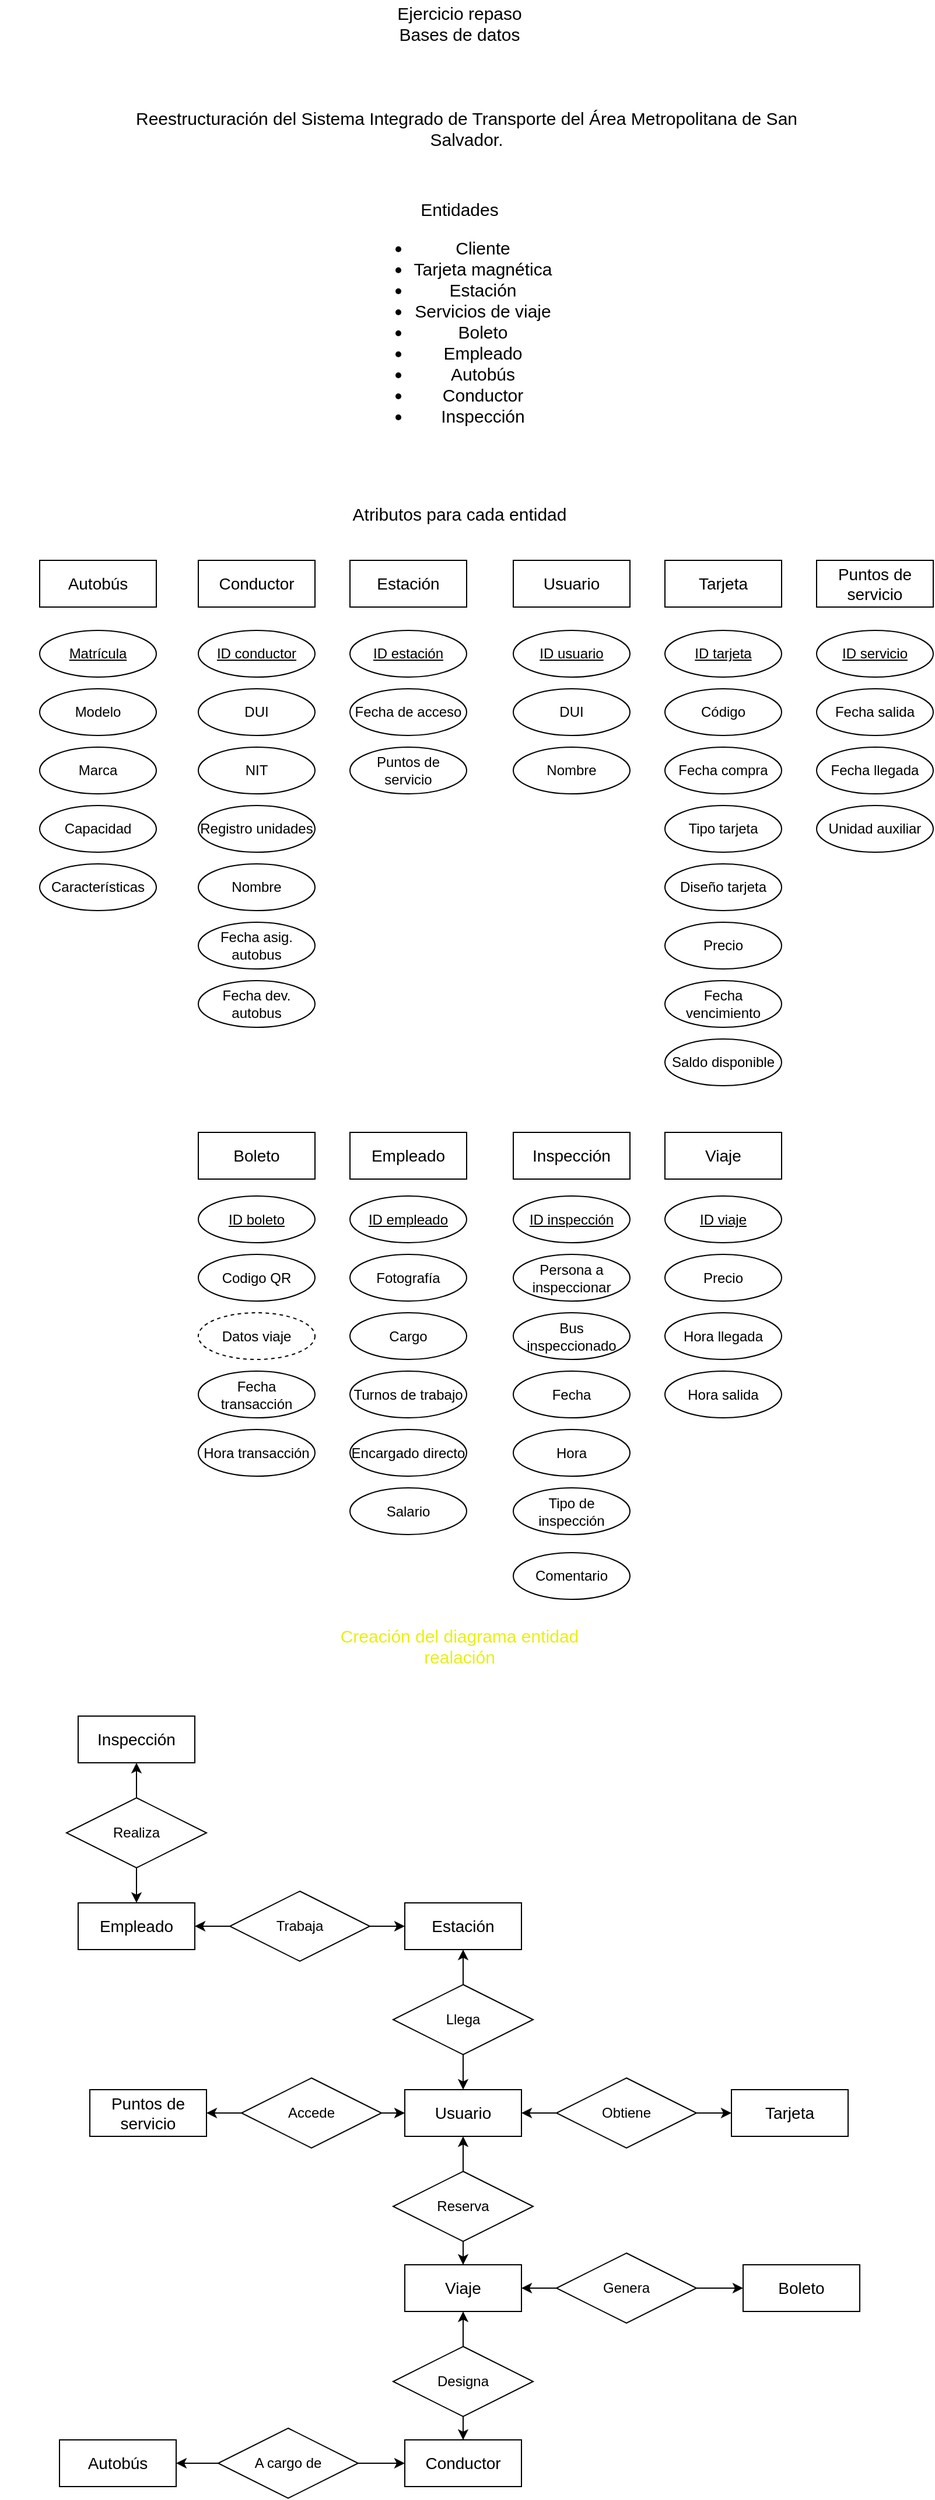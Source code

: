<mxfile version="24.7.5">
  <diagram name="Página-1" id="qU-hCZ0HJ-DXJcRZ-kOs">
    <mxGraphModel dx="794" dy="511" grid="1" gridSize="10" guides="1" tooltips="1" connect="1" arrows="1" fold="1" page="1" pageScale="1" pageWidth="827" pageHeight="1169" math="0" shadow="0">
      <root>
        <mxCell id="0" />
        <mxCell id="1" parent="0" />
        <mxCell id="3L2030iA5ZYf0TAt4aYY-1" value="Ejercicio repaso&lt;div style=&quot;font-size: 15px;&quot;&gt;Bases de datos&lt;/div&gt;" style="text;html=1;align=center;verticalAlign=middle;whiteSpace=wrap;rounded=0;fontSize=15;" parent="1" vertex="1">
          <mxGeometry x="304" y="30" width="220" height="40" as="geometry" />
        </mxCell>
        <mxCell id="3L2030iA5ZYf0TAt4aYY-2" value="&lt;div&gt;Reestructuración del Sistema Integrado de Transporte del Área Metropolitana de San&lt;br/&gt;Salvador.&lt;br&gt;&lt;/div&gt;" style="text;html=1;align=center;verticalAlign=middle;whiteSpace=wrap;rounded=0;fontSize=15;" parent="1" vertex="1">
          <mxGeometry x="20" y="120" width="800" height="40" as="geometry" />
        </mxCell>
        <mxCell id="3L2030iA5ZYf0TAt4aYY-3" value="Entidades&lt;div&gt;&lt;ul&gt;&lt;li&gt;Cliente&lt;/li&gt;&lt;li&gt;Tarjeta magnética&lt;/li&gt;&lt;li&gt;Estación&lt;/li&gt;&lt;li&gt;Servicios de viaje&lt;/li&gt;&lt;li&gt;Boleto&lt;/li&gt;&lt;li&gt;Empleado&lt;/li&gt;&lt;li&gt;Autobús&lt;/li&gt;&lt;li&gt;Conductor&lt;/li&gt;&lt;li&gt;Inspección&lt;/li&gt;&lt;/ul&gt;&lt;/div&gt;" style="text;html=1;align=center;verticalAlign=middle;whiteSpace=wrap;rounded=0;fontSize=15;" parent="1" vertex="1">
          <mxGeometry x="304" y="200" width="220" height="210" as="geometry" />
        </mxCell>
        <mxCell id="3L2030iA5ZYf0TAt4aYY-6" value="Usuario" style="whiteSpace=wrap;html=1;align=center;fontSize=14;" parent="1" vertex="1">
          <mxGeometry x="460" y="510" width="100" height="40" as="geometry" />
        </mxCell>
        <mxCell id="3L2030iA5ZYf0TAt4aYY-8" value="Tarjeta" style="whiteSpace=wrap;html=1;align=center;fontSize=14;" parent="1" vertex="1">
          <mxGeometry x="590" y="510" width="100" height="40" as="geometry" />
        </mxCell>
        <mxCell id="3L2030iA5ZYf0TAt4aYY-9" value="Estación" style="whiteSpace=wrap;html=1;align=center;fontSize=14;" parent="1" vertex="1">
          <mxGeometry x="320" y="510" width="100" height="40" as="geometry" />
        </mxCell>
        <mxCell id="3L2030iA5ZYf0TAt4aYY-10" value="Puntos de servicio" style="whiteSpace=wrap;html=1;align=center;fontSize=14;" parent="1" vertex="1">
          <mxGeometry x="720" y="510" width="100" height="40" as="geometry" />
        </mxCell>
        <mxCell id="3L2030iA5ZYf0TAt4aYY-11" value="Boleto" style="whiteSpace=wrap;html=1;align=center;fontSize=14;" parent="1" vertex="1">
          <mxGeometry x="190" y="1000" width="100" height="40" as="geometry" />
        </mxCell>
        <mxCell id="3L2030iA5ZYf0TAt4aYY-12" value="Empleado" style="whiteSpace=wrap;html=1;align=center;fontSize=14;" parent="1" vertex="1">
          <mxGeometry x="320" y="1000" width="100" height="40" as="geometry" />
        </mxCell>
        <mxCell id="3L2030iA5ZYf0TAt4aYY-13" value="Autobús" style="whiteSpace=wrap;html=1;align=center;fontSize=14;" parent="1" vertex="1">
          <mxGeometry x="54" y="510" width="100" height="40" as="geometry" />
        </mxCell>
        <mxCell id="3L2030iA5ZYf0TAt4aYY-14" value="Conductor" style="whiteSpace=wrap;html=1;align=center;fontSize=14;" parent="1" vertex="1">
          <mxGeometry x="190" y="510" width="100" height="40" as="geometry" />
        </mxCell>
        <mxCell id="3L2030iA5ZYf0TAt4aYY-15" value="Inspección" style="whiteSpace=wrap;html=1;align=center;fontSize=14;" parent="1" vertex="1">
          <mxGeometry x="460" y="1000" width="100" height="40" as="geometry" />
        </mxCell>
        <mxCell id="3L2030iA5ZYf0TAt4aYY-16" value="Atributos para cada entidad" style="text;html=1;align=center;verticalAlign=middle;whiteSpace=wrap;rounded=0;fontSize=15;" parent="1" vertex="1">
          <mxGeometry x="304" y="450" width="220" height="40" as="geometry" />
        </mxCell>
        <mxCell id="3L2030iA5ZYf0TAt4aYY-17" value="Matrícula" style="ellipse;whiteSpace=wrap;html=1;align=center;fontStyle=4;" parent="1" vertex="1">
          <mxGeometry x="54" y="570" width="100" height="40" as="geometry" />
        </mxCell>
        <mxCell id="3L2030iA5ZYf0TAt4aYY-18" value="ID conductor" style="ellipse;whiteSpace=wrap;html=1;align=center;fontStyle=4;" parent="1" vertex="1">
          <mxGeometry x="190" y="570" width="100" height="40" as="geometry" />
        </mxCell>
        <mxCell id="3L2030iA5ZYf0TAt4aYY-19" value="ID estación" style="ellipse;whiteSpace=wrap;html=1;align=center;fontStyle=4;" parent="1" vertex="1">
          <mxGeometry x="320" y="570" width="100" height="40" as="geometry" />
        </mxCell>
        <mxCell id="3L2030iA5ZYf0TAt4aYY-20" value="ID usuario" style="ellipse;whiteSpace=wrap;html=1;align=center;fontStyle=4;" parent="1" vertex="1">
          <mxGeometry x="460" y="570" width="100" height="40" as="geometry" />
        </mxCell>
        <mxCell id="3L2030iA5ZYf0TAt4aYY-21" value="ID tarjeta" style="ellipse;whiteSpace=wrap;html=1;align=center;fontStyle=4;" parent="1" vertex="1">
          <mxGeometry x="590" y="570" width="100" height="40" as="geometry" />
        </mxCell>
        <mxCell id="3L2030iA5ZYf0TAt4aYY-22" value="ID servicio" style="ellipse;whiteSpace=wrap;html=1;align=center;fontStyle=4;" parent="1" vertex="1">
          <mxGeometry x="720" y="570" width="100" height="40" as="geometry" />
        </mxCell>
        <mxCell id="3L2030iA5ZYf0TAt4aYY-23" value="Modelo" style="ellipse;whiteSpace=wrap;html=1;align=center;" parent="1" vertex="1">
          <mxGeometry x="54" y="620" width="100" height="40" as="geometry" />
        </mxCell>
        <mxCell id="3L2030iA5ZYf0TAt4aYY-24" value="Marca" style="ellipse;whiteSpace=wrap;html=1;align=center;" parent="1" vertex="1">
          <mxGeometry x="54" y="670" width="100" height="40" as="geometry" />
        </mxCell>
        <mxCell id="3L2030iA5ZYf0TAt4aYY-25" value="Capacidad" style="ellipse;whiteSpace=wrap;html=1;align=center;" parent="1" vertex="1">
          <mxGeometry x="54" y="720" width="100" height="40" as="geometry" />
        </mxCell>
        <mxCell id="3L2030iA5ZYf0TAt4aYY-26" value="Características" style="ellipse;whiteSpace=wrap;html=1;align=center;" parent="1" vertex="1">
          <mxGeometry x="54" y="770" width="100" height="40" as="geometry" />
        </mxCell>
        <mxCell id="3L2030iA5ZYf0TAt4aYY-29" value="DUI" style="ellipse;whiteSpace=wrap;html=1;align=center;" parent="1" vertex="1">
          <mxGeometry x="190" y="620" width="100" height="40" as="geometry" />
        </mxCell>
        <mxCell id="3L2030iA5ZYf0TAt4aYY-30" value="NIT" style="ellipse;whiteSpace=wrap;html=1;align=center;" parent="1" vertex="1">
          <mxGeometry x="190" y="670" width="100" height="40" as="geometry" />
        </mxCell>
        <mxCell id="3L2030iA5ZYf0TAt4aYY-31" value="Registro unidades" style="ellipse;whiteSpace=wrap;html=1;align=center;" parent="1" vertex="1">
          <mxGeometry x="190" y="720" width="100" height="40" as="geometry" />
        </mxCell>
        <mxCell id="3L2030iA5ZYf0TAt4aYY-32" value="Nombre" style="ellipse;whiteSpace=wrap;html=1;align=center;" parent="1" vertex="1">
          <mxGeometry x="190" y="770" width="100" height="40" as="geometry" />
        </mxCell>
        <mxCell id="3L2030iA5ZYf0TAt4aYY-33" value="Fecha asig. autobus" style="ellipse;whiteSpace=wrap;html=1;align=center;" parent="1" vertex="1">
          <mxGeometry x="190" y="820" width="100" height="40" as="geometry" />
        </mxCell>
        <mxCell id="3L2030iA5ZYf0TAt4aYY-34" value="Fecha dev. autobus" style="ellipse;whiteSpace=wrap;html=1;align=center;" parent="1" vertex="1">
          <mxGeometry x="190" y="870" width="100" height="40" as="geometry" />
        </mxCell>
        <mxCell id="3L2030iA5ZYf0TAt4aYY-35" value="Fecha de acceso" style="ellipse;whiteSpace=wrap;html=1;align=center;" parent="1" vertex="1">
          <mxGeometry x="320" y="620" width="100" height="40" as="geometry" />
        </mxCell>
        <mxCell id="3L2030iA5ZYf0TAt4aYY-36" value="Puntos de servicio" style="ellipse;whiteSpace=wrap;html=1;align=center;" parent="1" vertex="1">
          <mxGeometry x="320" y="670" width="100" height="40" as="geometry" />
        </mxCell>
        <mxCell id="3L2030iA5ZYf0TAt4aYY-37" value="Precio" style="ellipse;whiteSpace=wrap;html=1;align=center;" parent="1" vertex="1">
          <mxGeometry x="590" y="1104.5" width="100" height="40" as="geometry" />
        </mxCell>
        <mxCell id="3L2030iA5ZYf0TAt4aYY-38" value="Hora llegada" style="ellipse;whiteSpace=wrap;html=1;align=center;" parent="1" vertex="1">
          <mxGeometry x="590" y="1154.5" width="100" height="40" as="geometry" />
        </mxCell>
        <mxCell id="3L2030iA5ZYf0TAt4aYY-39" value="Hora salida" style="ellipse;whiteSpace=wrap;html=1;align=center;" parent="1" vertex="1">
          <mxGeometry x="590" y="1204.5" width="100" height="40" as="geometry" />
        </mxCell>
        <mxCell id="3L2030iA5ZYf0TAt4aYY-40" value="ID boleto" style="ellipse;whiteSpace=wrap;html=1;align=center;fontStyle=4;" parent="1" vertex="1">
          <mxGeometry x="190" y="1054.5" width="100" height="40" as="geometry" />
        </mxCell>
        <mxCell id="3L2030iA5ZYf0TAt4aYY-41" value="Codigo QR" style="ellipse;whiteSpace=wrap;html=1;align=center;" parent="1" vertex="1">
          <mxGeometry x="190" y="1104.5" width="100" height="40" as="geometry" />
        </mxCell>
        <mxCell id="3L2030iA5ZYf0TAt4aYY-42" value="Datos viaje" style="ellipse;whiteSpace=wrap;html=1;align=center;dashed=1;" parent="1" vertex="1">
          <mxGeometry x="190" y="1154.5" width="100" height="40" as="geometry" />
        </mxCell>
        <mxCell id="3L2030iA5ZYf0TAt4aYY-43" value="Fecha transacción" style="ellipse;whiteSpace=wrap;html=1;align=center;" parent="1" vertex="1">
          <mxGeometry x="190" y="1204.5" width="100" height="40" as="geometry" />
        </mxCell>
        <mxCell id="3L2030iA5ZYf0TAt4aYY-44" value="Hora transacción" style="ellipse;whiteSpace=wrap;html=1;align=center;" parent="1" vertex="1">
          <mxGeometry x="190" y="1254.5" width="100" height="40" as="geometry" />
        </mxCell>
        <mxCell id="3L2030iA5ZYf0TAt4aYY-45" value="ID empleado" style="ellipse;whiteSpace=wrap;html=1;align=center;fontStyle=4;" parent="1" vertex="1">
          <mxGeometry x="320" y="1054.5" width="100" height="40" as="geometry" />
        </mxCell>
        <mxCell id="3L2030iA5ZYf0TAt4aYY-46" value="Fotografía" style="ellipse;whiteSpace=wrap;html=1;align=center;" parent="1" vertex="1">
          <mxGeometry x="320" y="1104.5" width="100" height="40" as="geometry" />
        </mxCell>
        <mxCell id="3L2030iA5ZYf0TAt4aYY-47" value="Cargo" style="ellipse;whiteSpace=wrap;html=1;align=center;" parent="1" vertex="1">
          <mxGeometry x="320" y="1154.5" width="100" height="40" as="geometry" />
        </mxCell>
        <mxCell id="3L2030iA5ZYf0TAt4aYY-48" value="Turnos de trabajo" style="ellipse;whiteSpace=wrap;html=1;align=center;" parent="1" vertex="1">
          <mxGeometry x="320" y="1204.5" width="100" height="40" as="geometry" />
        </mxCell>
        <mxCell id="3L2030iA5ZYf0TAt4aYY-49" value="Encargado directo" style="ellipse;whiteSpace=wrap;html=1;align=center;" parent="1" vertex="1">
          <mxGeometry x="320" y="1254.5" width="100" height="40" as="geometry" />
        </mxCell>
        <mxCell id="3L2030iA5ZYf0TAt4aYY-50" value="Salario" style="ellipse;whiteSpace=wrap;html=1;align=center;" parent="1" vertex="1">
          <mxGeometry x="320" y="1304.5" width="100" height="40" as="geometry" />
        </mxCell>
        <mxCell id="3L2030iA5ZYf0TAt4aYY-51" value="DUI" style="ellipse;whiteSpace=wrap;html=1;align=center;" parent="1" vertex="1">
          <mxGeometry x="460" y="620" width="100" height="40" as="geometry" />
        </mxCell>
        <mxCell id="3L2030iA5ZYf0TAt4aYY-52" value="Código" style="ellipse;whiteSpace=wrap;html=1;align=center;" parent="1" vertex="1">
          <mxGeometry x="590" y="620" width="100" height="40" as="geometry" />
        </mxCell>
        <mxCell id="3L2030iA5ZYf0TAt4aYY-53" value="Nombre" style="ellipse;whiteSpace=wrap;html=1;align=center;" parent="1" vertex="1">
          <mxGeometry x="460" y="670" width="100" height="40" as="geometry" />
        </mxCell>
        <mxCell id="3L2030iA5ZYf0TAt4aYY-54" value="Fecha compra" style="ellipse;whiteSpace=wrap;html=1;align=center;" parent="1" vertex="1">
          <mxGeometry x="590" y="670" width="100" height="40" as="geometry" />
        </mxCell>
        <mxCell id="3L2030iA5ZYf0TAt4aYY-55" value="Tipo tarjeta" style="ellipse;whiteSpace=wrap;html=1;align=center;" parent="1" vertex="1">
          <mxGeometry x="590" y="720" width="100" height="40" as="geometry" />
        </mxCell>
        <mxCell id="3L2030iA5ZYf0TAt4aYY-56" value="Diseño tarjeta" style="ellipse;whiteSpace=wrap;html=1;align=center;" parent="1" vertex="1">
          <mxGeometry x="590" y="770" width="100" height="40" as="geometry" />
        </mxCell>
        <mxCell id="3L2030iA5ZYf0TAt4aYY-57" value="Precio" style="ellipse;whiteSpace=wrap;html=1;align=center;" parent="1" vertex="1">
          <mxGeometry x="590" y="820" width="100" height="40" as="geometry" />
        </mxCell>
        <mxCell id="3L2030iA5ZYf0TAt4aYY-58" value="Fecha vencimiento" style="ellipse;whiteSpace=wrap;html=1;align=center;" parent="1" vertex="1">
          <mxGeometry x="590" y="870" width="100" height="40" as="geometry" />
        </mxCell>
        <mxCell id="3L2030iA5ZYf0TAt4aYY-59" value="Saldo disponible" style="ellipse;whiteSpace=wrap;html=1;align=center;" parent="1" vertex="1">
          <mxGeometry x="590" y="920" width="100" height="40" as="geometry" />
        </mxCell>
        <mxCell id="3L2030iA5ZYf0TAt4aYY-60" value="ID inspección" style="ellipse;whiteSpace=wrap;html=1;align=center;fontStyle=4;" parent="1" vertex="1">
          <mxGeometry x="460" y="1054.5" width="100" height="40" as="geometry" />
        </mxCell>
        <mxCell id="3L2030iA5ZYf0TAt4aYY-64" value="Persona a inspeccionar" style="ellipse;whiteSpace=wrap;html=1;align=center;" parent="1" vertex="1">
          <mxGeometry x="460" y="1104.5" width="100" height="40" as="geometry" />
        </mxCell>
        <mxCell id="3L2030iA5ZYf0TAt4aYY-65" value="Bus inspeccionado" style="ellipse;whiteSpace=wrap;html=1;align=center;" parent="1" vertex="1">
          <mxGeometry x="460" y="1154.5" width="100" height="40" as="geometry" />
        </mxCell>
        <mxCell id="3L2030iA5ZYf0TAt4aYY-66" value="Fecha" style="ellipse;whiteSpace=wrap;html=1;align=center;" parent="1" vertex="1">
          <mxGeometry x="460" y="1204.5" width="100" height="40" as="geometry" />
        </mxCell>
        <mxCell id="3L2030iA5ZYf0TAt4aYY-67" value="Hora" style="ellipse;whiteSpace=wrap;html=1;align=center;" parent="1" vertex="1">
          <mxGeometry x="460" y="1254.5" width="100" height="40" as="geometry" />
        </mxCell>
        <mxCell id="3L2030iA5ZYf0TAt4aYY-68" value="Tipo de inspección" style="ellipse;whiteSpace=wrap;html=1;align=center;" parent="1" vertex="1">
          <mxGeometry x="460" y="1304.5" width="100" height="40" as="geometry" />
        </mxCell>
        <mxCell id="3L2030iA5ZYf0TAt4aYY-69" value="Comentario" style="ellipse;whiteSpace=wrap;html=1;align=center;" parent="1" vertex="1">
          <mxGeometry x="460" y="1360" width="100" height="40" as="geometry" />
        </mxCell>
        <mxCell id="3L2030iA5ZYf0TAt4aYY-72" value="Fecha salida" style="ellipse;whiteSpace=wrap;html=1;align=center;" parent="1" vertex="1">
          <mxGeometry x="720" y="620" width="100" height="40" as="geometry" />
        </mxCell>
        <mxCell id="3L2030iA5ZYf0TAt4aYY-73" value="Fecha llegada" style="ellipse;whiteSpace=wrap;html=1;align=center;" parent="1" vertex="1">
          <mxGeometry x="720" y="670" width="100" height="40" as="geometry" />
        </mxCell>
        <mxCell id="3L2030iA5ZYf0TAt4aYY-74" value="Unidad auxiliar" style="ellipse;whiteSpace=wrap;html=1;align=center;" parent="1" vertex="1">
          <mxGeometry x="720" y="720" width="100" height="40" as="geometry" />
        </mxCell>
        <mxCell id="iPVQYX2XYNa0H_I-jtwX-1" value="Viaje" style="whiteSpace=wrap;html=1;align=center;fontSize=14;" parent="1" vertex="1">
          <mxGeometry x="590" y="1000" width="100" height="40" as="geometry" />
        </mxCell>
        <mxCell id="iPVQYX2XYNa0H_I-jtwX-2" value="ID viaje" style="ellipse;whiteSpace=wrap;html=1;align=center;fontStyle=4;" parent="1" vertex="1">
          <mxGeometry x="590" y="1054.5" width="100" height="40" as="geometry" />
        </mxCell>
        <mxCell id="iPVQYX2XYNa0H_I-jtwX-3" value="Creación del diagrama entidad realación" style="text;html=1;align=center;verticalAlign=middle;whiteSpace=wrap;rounded=0;fontSize=15;fontColor=#E8F00E;" parent="1" vertex="1">
          <mxGeometry x="304" y="1420" width="220" height="40" as="geometry" />
        </mxCell>
        <mxCell id="iPVQYX2XYNa0H_I-jtwX-4" value="Usuario" style="whiteSpace=wrap;html=1;align=center;fontSize=14;" parent="1" vertex="1">
          <mxGeometry x="367" y="1820" width="100" height="40" as="geometry" />
        </mxCell>
        <mxCell id="iPVQYX2XYNa0H_I-jtwX-5" value="Tarjeta" style="whiteSpace=wrap;html=1;align=center;fontSize=14;" parent="1" vertex="1">
          <mxGeometry x="647" y="1820" width="100" height="40" as="geometry" />
        </mxCell>
        <mxCell id="iPVQYX2XYNa0H_I-jtwX-6" value="Estación" style="whiteSpace=wrap;html=1;align=center;fontSize=14;" parent="1" vertex="1">
          <mxGeometry x="367" y="1660" width="100" height="40" as="geometry" />
        </mxCell>
        <mxCell id="iPVQYX2XYNa0H_I-jtwX-7" value="Puntos de servicio" style="whiteSpace=wrap;html=1;align=center;fontSize=14;" parent="1" vertex="1">
          <mxGeometry x="97" y="1820" width="100" height="40" as="geometry" />
        </mxCell>
        <mxCell id="iPVQYX2XYNa0H_I-jtwX-8" value="Autobús" style="whiteSpace=wrap;html=1;align=center;fontSize=14;" parent="1" vertex="1">
          <mxGeometry x="71" y="2120" width="100" height="40" as="geometry" />
        </mxCell>
        <mxCell id="iPVQYX2XYNa0H_I-jtwX-9" value="Conductor" style="whiteSpace=wrap;html=1;align=center;fontSize=14;" parent="1" vertex="1">
          <mxGeometry x="367" y="2120" width="100" height="40" as="geometry" />
        </mxCell>
        <mxCell id="iPVQYX2XYNa0H_I-jtwX-10" value="Boleto" style="whiteSpace=wrap;html=1;align=center;fontSize=14;" parent="1" vertex="1">
          <mxGeometry x="657" y="1970" width="100" height="40" as="geometry" />
        </mxCell>
        <mxCell id="iPVQYX2XYNa0H_I-jtwX-11" value="Empleado" style="whiteSpace=wrap;html=1;align=center;fontSize=14;" parent="1" vertex="1">
          <mxGeometry x="87" y="1660" width="100" height="40" as="geometry" />
        </mxCell>
        <mxCell id="iPVQYX2XYNa0H_I-jtwX-12" value="Inspección" style="whiteSpace=wrap;html=1;align=center;fontSize=14;" parent="1" vertex="1">
          <mxGeometry x="87" y="1500" width="100" height="40" as="geometry" />
        </mxCell>
        <mxCell id="iPVQYX2XYNa0H_I-jtwX-13" value="Viaje" style="whiteSpace=wrap;html=1;align=center;fontSize=14;" parent="1" vertex="1">
          <mxGeometry x="367" y="1970" width="100" height="40" as="geometry" />
        </mxCell>
        <mxCell id="iPVQYX2XYNa0H_I-jtwX-16" style="edgeStyle=orthogonalEdgeStyle;rounded=0;orthogonalLoop=1;jettySize=auto;html=1;entryX=0.5;entryY=1;entryDx=0;entryDy=0;" parent="1" source="iPVQYX2XYNa0H_I-jtwX-15" target="iPVQYX2XYNa0H_I-jtwX-4" edge="1">
          <mxGeometry relative="1" as="geometry" />
        </mxCell>
        <mxCell id="iPVQYX2XYNa0H_I-jtwX-17" style="edgeStyle=orthogonalEdgeStyle;rounded=0;orthogonalLoop=1;jettySize=auto;html=1;" parent="1" source="iPVQYX2XYNa0H_I-jtwX-15" target="iPVQYX2XYNa0H_I-jtwX-13" edge="1">
          <mxGeometry relative="1" as="geometry" />
        </mxCell>
        <mxCell id="iPVQYX2XYNa0H_I-jtwX-15" value="Reserva" style="shape=rhombus;perimeter=rhombusPerimeter;whiteSpace=wrap;html=1;align=center;" parent="1" vertex="1">
          <mxGeometry x="357" y="1890" width="120" height="60" as="geometry" />
        </mxCell>
        <mxCell id="iPVQYX2XYNa0H_I-jtwX-19" style="edgeStyle=orthogonalEdgeStyle;rounded=0;orthogonalLoop=1;jettySize=auto;html=1;" parent="1" source="iPVQYX2XYNa0H_I-jtwX-18" target="iPVQYX2XYNa0H_I-jtwX-4" edge="1">
          <mxGeometry relative="1" as="geometry" />
        </mxCell>
        <mxCell id="iPVQYX2XYNa0H_I-jtwX-20" style="edgeStyle=orthogonalEdgeStyle;rounded=0;orthogonalLoop=1;jettySize=auto;html=1;entryX=0;entryY=0.5;entryDx=0;entryDy=0;" parent="1" source="iPVQYX2XYNa0H_I-jtwX-18" target="iPVQYX2XYNa0H_I-jtwX-5" edge="1">
          <mxGeometry relative="1" as="geometry" />
        </mxCell>
        <mxCell id="iPVQYX2XYNa0H_I-jtwX-18" value="Obtiene" style="shape=rhombus;perimeter=rhombusPerimeter;whiteSpace=wrap;html=1;align=center;" parent="1" vertex="1">
          <mxGeometry x="497" y="1810" width="120" height="60" as="geometry" />
        </mxCell>
        <mxCell id="iPVQYX2XYNa0H_I-jtwX-22" style="edgeStyle=orthogonalEdgeStyle;rounded=0;orthogonalLoop=1;jettySize=auto;html=1;" parent="1" source="iPVQYX2XYNa0H_I-jtwX-21" target="iPVQYX2XYNa0H_I-jtwX-4" edge="1">
          <mxGeometry relative="1" as="geometry" />
        </mxCell>
        <mxCell id="iPVQYX2XYNa0H_I-jtwX-23" style="edgeStyle=orthogonalEdgeStyle;rounded=0;orthogonalLoop=1;jettySize=auto;html=1;entryX=1;entryY=0.5;entryDx=0;entryDy=0;" parent="1" source="iPVQYX2XYNa0H_I-jtwX-21" target="iPVQYX2XYNa0H_I-jtwX-7" edge="1">
          <mxGeometry relative="1" as="geometry" />
        </mxCell>
        <mxCell id="iPVQYX2XYNa0H_I-jtwX-21" value="Accede" style="shape=rhombus;perimeter=rhombusPerimeter;whiteSpace=wrap;html=1;align=center;" parent="1" vertex="1">
          <mxGeometry x="227" y="1810" width="120" height="60" as="geometry" />
        </mxCell>
        <mxCell id="iPVQYX2XYNa0H_I-jtwX-29" style="edgeStyle=orthogonalEdgeStyle;rounded=0;orthogonalLoop=1;jettySize=auto;html=1;" parent="1" source="iPVQYX2XYNa0H_I-jtwX-24" target="iPVQYX2XYNa0H_I-jtwX-9" edge="1">
          <mxGeometry relative="1" as="geometry" />
        </mxCell>
        <mxCell id="iPVQYX2XYNa0H_I-jtwX-30" style="edgeStyle=orthogonalEdgeStyle;rounded=0;orthogonalLoop=1;jettySize=auto;html=1;entryX=0.5;entryY=1;entryDx=0;entryDy=0;" parent="1" source="iPVQYX2XYNa0H_I-jtwX-24" target="iPVQYX2XYNa0H_I-jtwX-13" edge="1">
          <mxGeometry relative="1" as="geometry" />
        </mxCell>
        <mxCell id="iPVQYX2XYNa0H_I-jtwX-24" value="Designa" style="shape=rhombus;perimeter=rhombusPerimeter;whiteSpace=wrap;html=1;align=center;" parent="1" vertex="1">
          <mxGeometry x="357" y="2040" width="120" height="60" as="geometry" />
        </mxCell>
        <mxCell id="iPVQYX2XYNa0H_I-jtwX-31" style="edgeStyle=orthogonalEdgeStyle;rounded=0;orthogonalLoop=1;jettySize=auto;html=1;" parent="1" source="iPVQYX2XYNa0H_I-jtwX-25" target="iPVQYX2XYNa0H_I-jtwX-9" edge="1">
          <mxGeometry relative="1" as="geometry" />
        </mxCell>
        <mxCell id="iPVQYX2XYNa0H_I-jtwX-32" style="edgeStyle=orthogonalEdgeStyle;rounded=0;orthogonalLoop=1;jettySize=auto;html=1;" parent="1" source="iPVQYX2XYNa0H_I-jtwX-25" target="iPVQYX2XYNa0H_I-jtwX-8" edge="1">
          <mxGeometry relative="1" as="geometry" />
        </mxCell>
        <mxCell id="iPVQYX2XYNa0H_I-jtwX-25" value="A cargo de" style="shape=rhombus;perimeter=rhombusPerimeter;whiteSpace=wrap;html=1;align=center;" parent="1" vertex="1">
          <mxGeometry x="207" y="2110" width="120" height="60" as="geometry" />
        </mxCell>
        <mxCell id="iPVQYX2XYNa0H_I-jtwX-27" style="edgeStyle=orthogonalEdgeStyle;rounded=0;orthogonalLoop=1;jettySize=auto;html=1;entryX=0;entryY=0.5;entryDx=0;entryDy=0;" parent="1" source="iPVQYX2XYNa0H_I-jtwX-26" target="iPVQYX2XYNa0H_I-jtwX-10" edge="1">
          <mxGeometry relative="1" as="geometry" />
        </mxCell>
        <mxCell id="iPVQYX2XYNa0H_I-jtwX-28" style="edgeStyle=orthogonalEdgeStyle;rounded=0;orthogonalLoop=1;jettySize=auto;html=1;" parent="1" source="iPVQYX2XYNa0H_I-jtwX-26" target="iPVQYX2XYNa0H_I-jtwX-13" edge="1">
          <mxGeometry relative="1" as="geometry" />
        </mxCell>
        <mxCell id="iPVQYX2XYNa0H_I-jtwX-26" value="Genera" style="shape=rhombus;perimeter=rhombusPerimeter;whiteSpace=wrap;html=1;align=center;" parent="1" vertex="1">
          <mxGeometry x="497" y="1960" width="120" height="60" as="geometry" />
        </mxCell>
        <mxCell id="iPVQYX2XYNa0H_I-jtwX-34" style="edgeStyle=orthogonalEdgeStyle;rounded=0;orthogonalLoop=1;jettySize=auto;html=1;entryX=0.5;entryY=1;entryDx=0;entryDy=0;" parent="1" source="iPVQYX2XYNa0H_I-jtwX-33" target="iPVQYX2XYNa0H_I-jtwX-6" edge="1">
          <mxGeometry relative="1" as="geometry" />
        </mxCell>
        <mxCell id="iPVQYX2XYNa0H_I-jtwX-35" style="edgeStyle=orthogonalEdgeStyle;rounded=0;orthogonalLoop=1;jettySize=auto;html=1;" parent="1" source="iPVQYX2XYNa0H_I-jtwX-33" target="iPVQYX2XYNa0H_I-jtwX-4" edge="1">
          <mxGeometry relative="1" as="geometry" />
        </mxCell>
        <mxCell id="iPVQYX2XYNa0H_I-jtwX-33" value="Llega" style="shape=rhombus;perimeter=rhombusPerimeter;whiteSpace=wrap;html=1;align=center;" parent="1" vertex="1">
          <mxGeometry x="357" y="1730" width="120" height="60" as="geometry" />
        </mxCell>
        <mxCell id="iPVQYX2XYNa0H_I-jtwX-37" style="edgeStyle=orthogonalEdgeStyle;rounded=0;orthogonalLoop=1;jettySize=auto;html=1;" parent="1" source="iPVQYX2XYNa0H_I-jtwX-36" target="iPVQYX2XYNa0H_I-jtwX-6" edge="1">
          <mxGeometry relative="1" as="geometry" />
        </mxCell>
        <mxCell id="iPVQYX2XYNa0H_I-jtwX-38" style="edgeStyle=orthogonalEdgeStyle;rounded=0;orthogonalLoop=1;jettySize=auto;html=1;entryX=1;entryY=0.5;entryDx=0;entryDy=0;" parent="1" source="iPVQYX2XYNa0H_I-jtwX-36" target="iPVQYX2XYNa0H_I-jtwX-11" edge="1">
          <mxGeometry relative="1" as="geometry" />
        </mxCell>
        <mxCell id="iPVQYX2XYNa0H_I-jtwX-36" value="Trabaja" style="shape=rhombus;perimeter=rhombusPerimeter;whiteSpace=wrap;html=1;align=center;" parent="1" vertex="1">
          <mxGeometry x="217" y="1650" width="120" height="60" as="geometry" />
        </mxCell>
        <mxCell id="iPVQYX2XYNa0H_I-jtwX-41" style="edgeStyle=orthogonalEdgeStyle;rounded=0;orthogonalLoop=1;jettySize=auto;html=1;" parent="1" source="iPVQYX2XYNa0H_I-jtwX-40" target="iPVQYX2XYNa0H_I-jtwX-12" edge="1">
          <mxGeometry relative="1" as="geometry" />
        </mxCell>
        <mxCell id="iPVQYX2XYNa0H_I-jtwX-42" style="edgeStyle=orthogonalEdgeStyle;rounded=0;orthogonalLoop=1;jettySize=auto;html=1;entryX=0.5;entryY=0;entryDx=0;entryDy=0;" parent="1" source="iPVQYX2XYNa0H_I-jtwX-40" target="iPVQYX2XYNa0H_I-jtwX-11" edge="1">
          <mxGeometry relative="1" as="geometry" />
        </mxCell>
        <mxCell id="iPVQYX2XYNa0H_I-jtwX-40" value="Realiza" style="shape=rhombus;perimeter=rhombusPerimeter;whiteSpace=wrap;html=1;align=center;" parent="1" vertex="1">
          <mxGeometry x="77" y="1570" width="120" height="60" as="geometry" />
        </mxCell>
      </root>
    </mxGraphModel>
  </diagram>
</mxfile>

